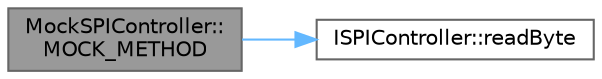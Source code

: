 digraph "MockSPIController::MOCK_METHOD"
{
 // LATEX_PDF_SIZE
  bgcolor="transparent";
  edge [fontname=Helvetica,fontsize=10,labelfontname=Helvetica,labelfontsize=10];
  node [fontname=Helvetica,fontsize=10,shape=box,height=0.2,width=0.4];
  rankdir="LR";
  Node1 [id="Node000001",label="MockSPIController::\lMOCK_METHOD",height=0.2,width=0.4,color="gray40", fillcolor="grey60", style="filled", fontcolor="black",tooltip="Mocked method to read a byte of data from the SPI device."];
  Node1 -> Node2 [id="edge1_Node000001_Node000002",color="steelblue1",style="solid",tooltip=" "];
  Node2 [id="Node000002",label="ISPIController::readByte",height=0.2,width=0.4,color="grey40", fillcolor="white", style="filled",URL="$classISPIController.html#a0155550573fcd6937aeb133e56991c9a",tooltip=" "];
}
